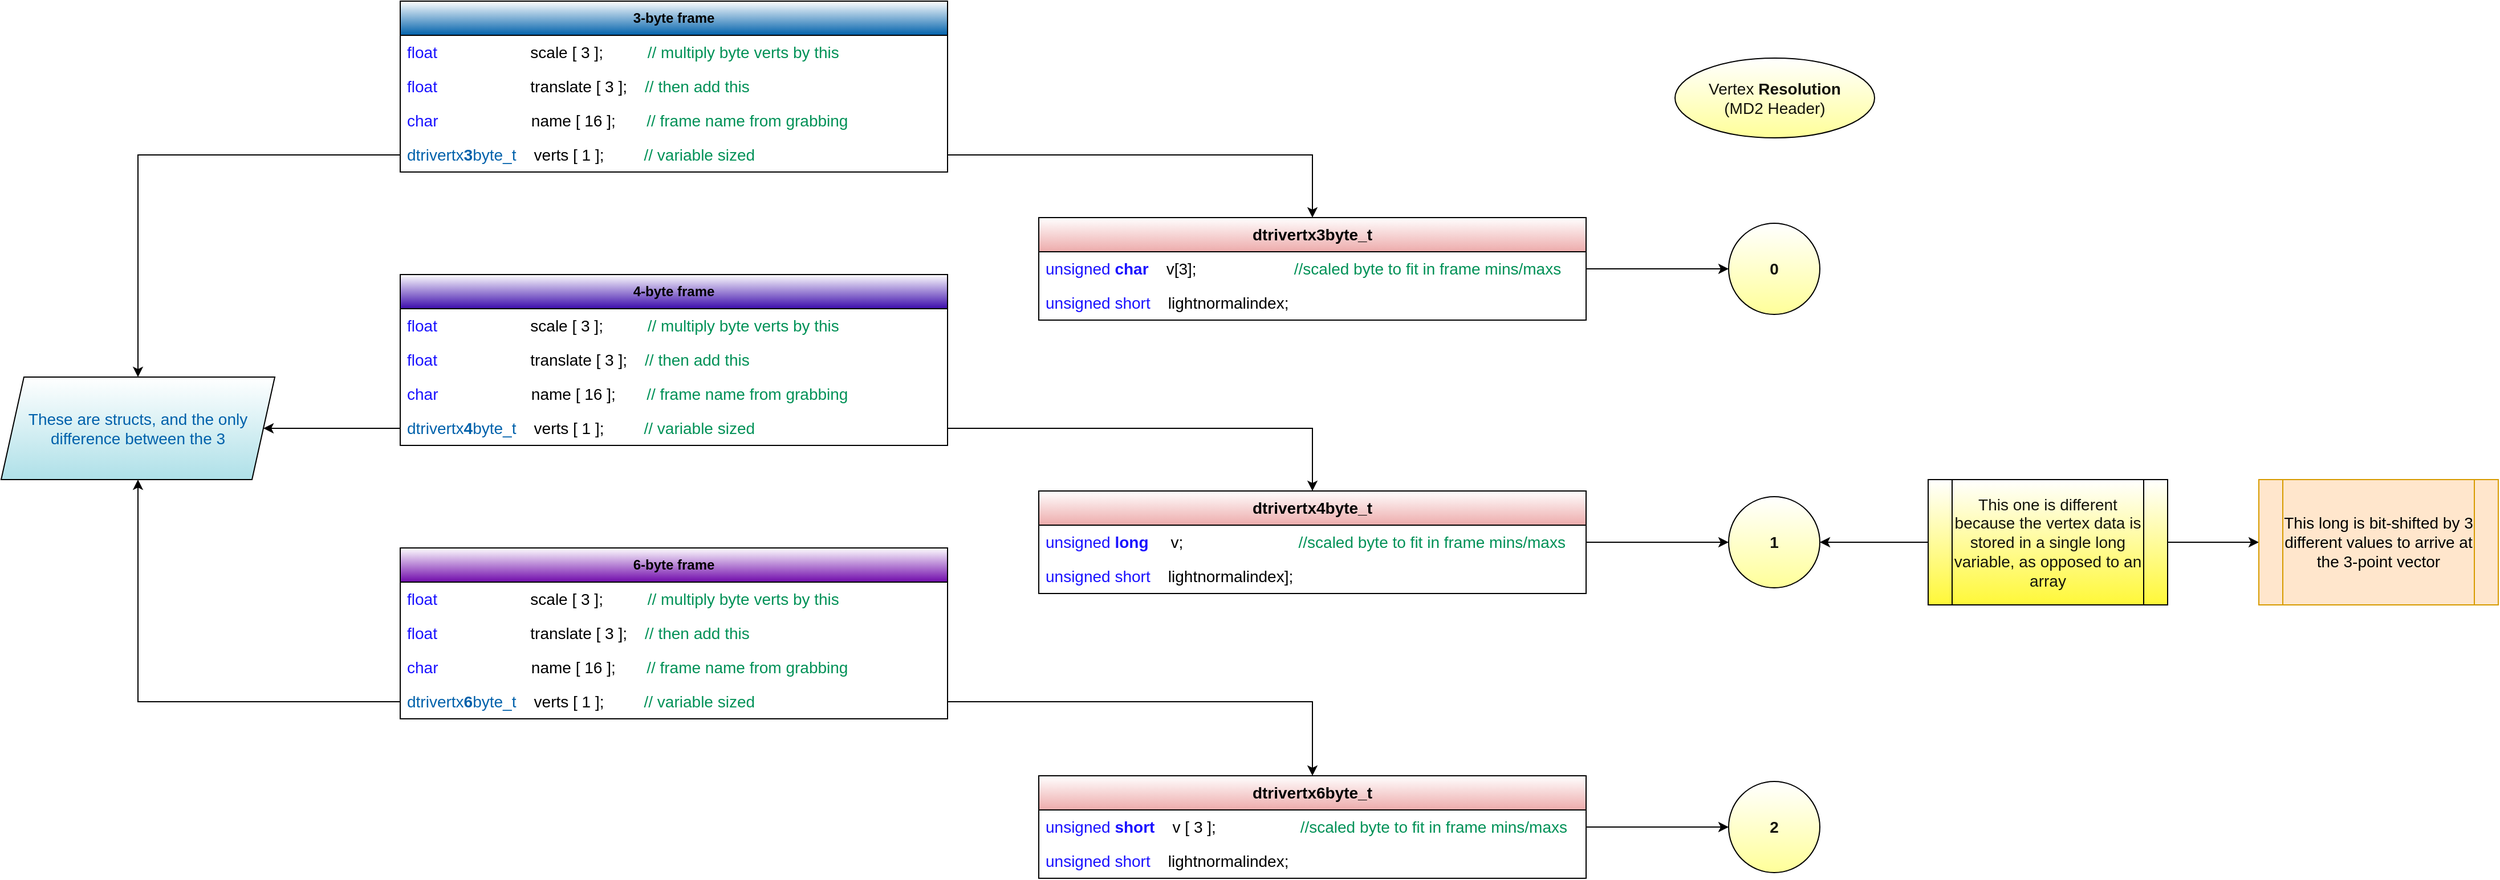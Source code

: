 <mxfile version="20.4.0" type="github">
  <diagram id="78aslCZPHnLV7ie905ju" name="Page-1">
    <mxGraphModel dx="2881" dy="1094" grid="1" gridSize="10" guides="1" tooltips="1" connect="1" arrows="1" fold="1" page="1" pageScale="1" pageWidth="850" pageHeight="1100" math="0" shadow="0">
      <root>
        <mxCell id="0" />
        <mxCell id="1" parent="0" />
        <mxCell id="Tm8wrHtLugqOGv2JygqX-1" value="&lt;b&gt;3-byte frame&lt;/b&gt;" style="swimlane;fontStyle=0;childLayout=stackLayout;horizontal=1;startSize=30;horizontalStack=0;resizeParent=1;resizeParentMax=0;resizeLast=0;collapsible=1;marginBottom=0;whiteSpace=wrap;html=1;gradientColor=#0061AB;" vertex="1" parent="1">
          <mxGeometry x="70" y="110" width="480" height="150" as="geometry" />
        </mxCell>
        <mxCell id="Tm8wrHtLugqOGv2JygqX-2" value="&lt;div style=&quot;font-size: 14px;&quot;&gt;&lt;font style=&quot;font-size: 14px;&quot; color=&quot;#1A12FF&quot;&gt;float&lt;/font&gt;&lt;font style=&quot;font-size: 14px;&quot;&gt;&amp;nbsp;&amp;nbsp; &amp;nbsp;&amp;nbsp;&amp;nbsp; &amp;nbsp;&amp;nbsp;&amp;nbsp;&amp;nbsp;&amp;nbsp;&amp;nbsp;&amp;nbsp;&amp;nbsp;&amp;nbsp;&amp;nbsp;&amp;nbsp;&amp;nbsp;&amp;nbsp; scale [ 3 ];&amp;nbsp;&amp;nbsp; &amp;nbsp;&amp;nbsp;&amp;nbsp; &amp;nbsp;&amp;nbsp; &lt;font color=&quot;#009157&quot;&gt;// multiply byte verts by this&lt;/font&gt;&lt;/font&gt;&lt;/div&gt;" style="text;strokeColor=none;fillColor=none;align=left;verticalAlign=middle;spacingLeft=4;spacingRight=4;overflow=hidden;points=[[0,0.5],[1,0.5]];portConstraint=eastwest;rotatable=0;whiteSpace=wrap;html=1;" vertex="1" parent="Tm8wrHtLugqOGv2JygqX-1">
          <mxGeometry y="30" width="480" height="30" as="geometry" />
        </mxCell>
        <mxCell id="Tm8wrHtLugqOGv2JygqX-3" value="&lt;font style=&quot;font-size: 14px;&quot; color=&quot;#1A12FF&quot;&gt;float&amp;nbsp;&lt;/font&gt;&lt;font style=&quot;font-size: 14px;&quot;&gt;&amp;nbsp; &amp;nbsp;&amp;nbsp;&amp;nbsp; &amp;nbsp;&amp;nbsp;&amp;nbsp;&amp;nbsp;&amp;nbsp;&amp;nbsp;&amp;nbsp;&amp;nbsp;&amp;nbsp;&amp;nbsp;&amp;nbsp;&amp;nbsp;&amp;nbsp; translate [ 3 ];&amp;nbsp;&amp;nbsp; &amp;nbsp;&lt;font color=&quot;#009157&quot;&gt;// then add this&lt;/font&gt;&lt;/font&gt;" style="text;strokeColor=none;fillColor=none;align=left;verticalAlign=middle;spacingLeft=4;spacingRight=4;overflow=hidden;points=[[0,0.5],[1,0.5]];portConstraint=eastwest;rotatable=0;whiteSpace=wrap;html=1;" vertex="1" parent="Tm8wrHtLugqOGv2JygqX-1">
          <mxGeometry y="60" width="480" height="30" as="geometry" />
        </mxCell>
        <mxCell id="Tm8wrHtLugqOGv2JygqX-4" value="&lt;font style=&quot;font-size: 14px;&quot; color=&quot;#1A12FF&quot;&gt;char&lt;/font&gt;&lt;font style=&quot;font-size: 14px;&quot;&gt;&amp;nbsp;&amp;nbsp; &amp;nbsp;&amp;nbsp;&amp;nbsp; &amp;nbsp;&amp;nbsp;&amp;nbsp;&amp;nbsp;&amp;nbsp;&amp;nbsp;&amp;nbsp;&amp;nbsp;&amp;nbsp;&amp;nbsp;&amp;nbsp;&amp;nbsp;&amp;nbsp; name [ 16 ];&amp;nbsp;&amp;nbsp; &amp;nbsp;&amp;nbsp;&amp;nbsp; &lt;font color=&quot;#009157&quot;&gt;// frame name from grabbing&lt;/font&gt;&lt;/font&gt;" style="text;strokeColor=none;fillColor=none;align=left;verticalAlign=middle;spacingLeft=4;spacingRight=4;overflow=hidden;points=[[0,0.5],[1,0.5]];portConstraint=eastwest;rotatable=0;whiteSpace=wrap;html=1;" vertex="1" parent="Tm8wrHtLugqOGv2JygqX-1">
          <mxGeometry y="90" width="480" height="30" as="geometry" />
        </mxCell>
        <mxCell id="Tm8wrHtLugqOGv2JygqX-5" value="&lt;font style=&quot;font-size: 14px;&quot; color=&quot;#0061AB&quot;&gt;dtrivertx&lt;b&gt;3&lt;/b&gt;byte_t&lt;/font&gt;&lt;font style=&quot;font-size: 14px;&quot;&gt;&lt;font color=&quot;#0061AB&quot;&gt;&amp;nbsp;&amp;nbsp; &amp;nbsp;&lt;/font&gt;verts [ 1 ];&amp;nbsp;&amp;nbsp; &amp;nbsp;&amp;nbsp;&amp;nbsp; &amp;nbsp; &lt;font color=&quot;#009157&quot;&gt;// variable sized&lt;/font&gt;&lt;/font&gt;" style="text;strokeColor=none;fillColor=none;align=left;verticalAlign=middle;spacingLeft=4;spacingRight=4;overflow=hidden;points=[[0,0.5],[1,0.5]];portConstraint=eastwest;rotatable=0;whiteSpace=wrap;html=1;" vertex="1" parent="Tm8wrHtLugqOGv2JygqX-1">
          <mxGeometry y="120" width="480" height="30" as="geometry" />
        </mxCell>
        <mxCell id="Tm8wrHtLugqOGv2JygqX-6" value="&lt;b&gt;4-byte frame&lt;/b&gt;" style="swimlane;fontStyle=0;childLayout=stackLayout;horizontal=1;startSize=30;horizontalStack=0;resizeParent=1;resizeParentMax=0;resizeLast=0;collapsible=1;marginBottom=0;whiteSpace=wrap;html=1;gradientColor=#3C0CAB;" vertex="1" parent="1">
          <mxGeometry x="70" y="350" width="480" height="150" as="geometry" />
        </mxCell>
        <mxCell id="Tm8wrHtLugqOGv2JygqX-7" value="&lt;div style=&quot;font-size: 14px;&quot;&gt;&lt;font style=&quot;font-size: 14px;&quot; color=&quot;#1A12FF&quot;&gt;float&lt;/font&gt;&lt;font style=&quot;font-size: 14px;&quot;&gt;&amp;nbsp;&amp;nbsp; &amp;nbsp;&amp;nbsp;&amp;nbsp; &amp;nbsp;&amp;nbsp;&amp;nbsp;&amp;nbsp;&amp;nbsp;&amp;nbsp;&amp;nbsp;&amp;nbsp;&amp;nbsp;&amp;nbsp;&amp;nbsp;&amp;nbsp;&amp;nbsp; scale [ 3 ];&amp;nbsp;&amp;nbsp; &amp;nbsp;&amp;nbsp;&amp;nbsp; &amp;nbsp;&amp;nbsp; &lt;font color=&quot;#009157&quot;&gt;// multiply byte verts by this&lt;/font&gt;&lt;/font&gt;&lt;/div&gt;" style="text;strokeColor=none;fillColor=none;align=left;verticalAlign=middle;spacingLeft=4;spacingRight=4;overflow=hidden;points=[[0,0.5],[1,0.5]];portConstraint=eastwest;rotatable=0;whiteSpace=wrap;html=1;" vertex="1" parent="Tm8wrHtLugqOGv2JygqX-6">
          <mxGeometry y="30" width="480" height="30" as="geometry" />
        </mxCell>
        <mxCell id="Tm8wrHtLugqOGv2JygqX-8" value="&lt;font style=&quot;font-size: 14px;&quot; color=&quot;#1A12FF&quot;&gt;float&amp;nbsp;&lt;/font&gt;&lt;font style=&quot;font-size: 14px;&quot;&gt;&amp;nbsp; &amp;nbsp;&amp;nbsp;&amp;nbsp; &amp;nbsp;&amp;nbsp;&amp;nbsp;&amp;nbsp;&amp;nbsp;&amp;nbsp;&amp;nbsp;&amp;nbsp;&amp;nbsp;&amp;nbsp;&amp;nbsp;&amp;nbsp;&amp;nbsp; translate [ 3 ];&amp;nbsp;&amp;nbsp; &amp;nbsp;&lt;font color=&quot;#009157&quot;&gt;// then add this&lt;/font&gt;&lt;/font&gt;" style="text;strokeColor=none;fillColor=none;align=left;verticalAlign=middle;spacingLeft=4;spacingRight=4;overflow=hidden;points=[[0,0.5],[1,0.5]];portConstraint=eastwest;rotatable=0;whiteSpace=wrap;html=1;" vertex="1" parent="Tm8wrHtLugqOGv2JygqX-6">
          <mxGeometry y="60" width="480" height="30" as="geometry" />
        </mxCell>
        <mxCell id="Tm8wrHtLugqOGv2JygqX-9" value="&lt;font style=&quot;font-size: 14px;&quot; color=&quot;#1A12FF&quot;&gt;char&lt;/font&gt;&lt;font style=&quot;font-size: 14px;&quot;&gt;&amp;nbsp;&amp;nbsp; &amp;nbsp;&amp;nbsp;&amp;nbsp; &amp;nbsp;&amp;nbsp;&amp;nbsp;&amp;nbsp;&amp;nbsp;&amp;nbsp;&amp;nbsp;&amp;nbsp;&amp;nbsp;&amp;nbsp;&amp;nbsp;&amp;nbsp;&amp;nbsp; name [ 16 ];&amp;nbsp;&amp;nbsp; &amp;nbsp;&amp;nbsp;&amp;nbsp; &lt;font color=&quot;#009157&quot;&gt;// frame name from grabbing&lt;/font&gt;&lt;/font&gt;" style="text;strokeColor=none;fillColor=none;align=left;verticalAlign=middle;spacingLeft=4;spacingRight=4;overflow=hidden;points=[[0,0.5],[1,0.5]];portConstraint=eastwest;rotatable=0;whiteSpace=wrap;html=1;" vertex="1" parent="Tm8wrHtLugqOGv2JygqX-6">
          <mxGeometry y="90" width="480" height="30" as="geometry" />
        </mxCell>
        <mxCell id="Tm8wrHtLugqOGv2JygqX-10" value="&lt;font style=&quot;font-size: 14px;&quot; color=&quot;#0061AB&quot;&gt;dtrivertx&lt;b&gt;4&lt;/b&gt;byte_t&lt;/font&gt;&lt;font style=&quot;font-size: 14px;&quot;&gt;&lt;font color=&quot;#0061AB&quot;&gt;&amp;nbsp;&amp;nbsp; &amp;nbsp;&lt;/font&gt;verts [ 1 ];&amp;nbsp;&amp;nbsp; &amp;nbsp;&amp;nbsp;&amp;nbsp; &amp;nbsp; &lt;font color=&quot;#009157&quot;&gt;// variable sized&lt;/font&gt;&lt;/font&gt;" style="text;strokeColor=none;fillColor=none;align=left;verticalAlign=middle;spacingLeft=4;spacingRight=4;overflow=hidden;points=[[0,0.5],[1,0.5]];portConstraint=eastwest;rotatable=0;whiteSpace=wrap;html=1;" vertex="1" parent="Tm8wrHtLugqOGv2JygqX-6">
          <mxGeometry y="120" width="480" height="30" as="geometry" />
        </mxCell>
        <mxCell id="Tm8wrHtLugqOGv2JygqX-11" value="&lt;div&gt;&lt;b&gt;6-byte frame&lt;/b&gt;&lt;/div&gt;" style="swimlane;fontStyle=0;childLayout=stackLayout;horizontal=1;startSize=30;horizontalStack=0;resizeParent=1;resizeParentMax=0;resizeLast=0;collapsible=1;marginBottom=0;whiteSpace=wrap;html=1;gradientColor=#700AAB;" vertex="1" parent="1">
          <mxGeometry x="70" y="590" width="480" height="150" as="geometry" />
        </mxCell>
        <mxCell id="Tm8wrHtLugqOGv2JygqX-12" value="&lt;div style=&quot;font-size: 14px;&quot;&gt;&lt;font style=&quot;font-size: 14px;&quot; color=&quot;#1A12FF&quot;&gt;float&lt;/font&gt;&lt;font style=&quot;font-size: 14px;&quot;&gt;&amp;nbsp;&amp;nbsp; &amp;nbsp;&amp;nbsp;&amp;nbsp; &amp;nbsp;&amp;nbsp;&amp;nbsp;&amp;nbsp;&amp;nbsp;&amp;nbsp;&amp;nbsp;&amp;nbsp;&amp;nbsp;&amp;nbsp;&amp;nbsp;&amp;nbsp;&amp;nbsp; scale [ 3 ];&amp;nbsp;&amp;nbsp; &amp;nbsp;&amp;nbsp;&amp;nbsp; &amp;nbsp;&amp;nbsp; &lt;font color=&quot;#009157&quot;&gt;// multiply byte verts by this&lt;/font&gt;&lt;/font&gt;&lt;/div&gt;" style="text;strokeColor=none;fillColor=none;align=left;verticalAlign=middle;spacingLeft=4;spacingRight=4;overflow=hidden;points=[[0,0.5],[1,0.5]];portConstraint=eastwest;rotatable=0;whiteSpace=wrap;html=1;" vertex="1" parent="Tm8wrHtLugqOGv2JygqX-11">
          <mxGeometry y="30" width="480" height="30" as="geometry" />
        </mxCell>
        <mxCell id="Tm8wrHtLugqOGv2JygqX-13" value="&lt;font style=&quot;font-size: 14px;&quot; color=&quot;#1A12FF&quot;&gt;float&amp;nbsp;&lt;/font&gt;&lt;font style=&quot;font-size: 14px;&quot;&gt;&amp;nbsp; &amp;nbsp;&amp;nbsp;&amp;nbsp; &amp;nbsp;&amp;nbsp;&amp;nbsp;&amp;nbsp;&amp;nbsp;&amp;nbsp;&amp;nbsp;&amp;nbsp;&amp;nbsp;&amp;nbsp;&amp;nbsp;&amp;nbsp;&amp;nbsp; translate [ 3 ];&amp;nbsp;&amp;nbsp; &amp;nbsp;&lt;font color=&quot;#009157&quot;&gt;// then add this&lt;/font&gt;&lt;/font&gt;" style="text;strokeColor=none;fillColor=none;align=left;verticalAlign=middle;spacingLeft=4;spacingRight=4;overflow=hidden;points=[[0,0.5],[1,0.5]];portConstraint=eastwest;rotatable=0;whiteSpace=wrap;html=1;" vertex="1" parent="Tm8wrHtLugqOGv2JygqX-11">
          <mxGeometry y="60" width="480" height="30" as="geometry" />
        </mxCell>
        <mxCell id="Tm8wrHtLugqOGv2JygqX-14" value="&lt;font style=&quot;font-size: 14px;&quot; color=&quot;#1A12FF&quot;&gt;char&lt;/font&gt;&lt;font style=&quot;font-size: 14px;&quot;&gt;&amp;nbsp;&amp;nbsp; &amp;nbsp;&amp;nbsp;&amp;nbsp; &amp;nbsp;&amp;nbsp;&amp;nbsp;&amp;nbsp;&amp;nbsp;&amp;nbsp;&amp;nbsp;&amp;nbsp;&amp;nbsp;&amp;nbsp;&amp;nbsp;&amp;nbsp;&amp;nbsp; name [ 16 ];&amp;nbsp;&amp;nbsp; &amp;nbsp;&amp;nbsp;&amp;nbsp; &lt;font color=&quot;#009157&quot;&gt;// frame name from grabbing&lt;/font&gt;&lt;/font&gt;" style="text;strokeColor=none;fillColor=none;align=left;verticalAlign=middle;spacingLeft=4;spacingRight=4;overflow=hidden;points=[[0,0.5],[1,0.5]];portConstraint=eastwest;rotatable=0;whiteSpace=wrap;html=1;" vertex="1" parent="Tm8wrHtLugqOGv2JygqX-11">
          <mxGeometry y="90" width="480" height="30" as="geometry" />
        </mxCell>
        <mxCell id="Tm8wrHtLugqOGv2JygqX-15" value="&lt;font style=&quot;font-size: 14px;&quot; color=&quot;#0061AB&quot;&gt;dtrivertx&lt;b&gt;6&lt;/b&gt;byte_t&lt;/font&gt;&lt;font style=&quot;font-size: 14px;&quot;&gt;&lt;font color=&quot;#0061AB&quot;&gt;&amp;nbsp;&amp;nbsp; &amp;nbsp;&lt;/font&gt;verts [ 1 ];&amp;nbsp;&amp;nbsp; &amp;nbsp;&amp;nbsp;&amp;nbsp; &amp;nbsp; &lt;font color=&quot;#009157&quot;&gt;// variable sized&lt;/font&gt;&lt;/font&gt;" style="text;strokeColor=none;fillColor=none;align=left;verticalAlign=middle;spacingLeft=4;spacingRight=4;overflow=hidden;points=[[0,0.5],[1,0.5]];portConstraint=eastwest;rotatable=0;whiteSpace=wrap;html=1;" vertex="1" parent="Tm8wrHtLugqOGv2JygqX-11">
          <mxGeometry y="120" width="480" height="30" as="geometry" />
        </mxCell>
        <mxCell id="Tm8wrHtLugqOGv2JygqX-16" value="These are structs, and the only difference between the 3" style="shape=parallelogram;perimeter=parallelogramPerimeter;whiteSpace=wrap;html=1;fixedSize=1;fontSize=14;fontColor=#0061AB;gradientColor=#AEE0E8;" vertex="1" parent="1">
          <mxGeometry x="-280" y="440" width="240" height="90" as="geometry" />
        </mxCell>
        <mxCell id="Tm8wrHtLugqOGv2JygqX-17" style="edgeStyle=orthogonalEdgeStyle;rounded=0;orthogonalLoop=1;jettySize=auto;html=1;fontSize=14;fontColor=#0061AB;" edge="1" parent="1" source="Tm8wrHtLugqOGv2JygqX-5" target="Tm8wrHtLugqOGv2JygqX-16">
          <mxGeometry relative="1" as="geometry" />
        </mxCell>
        <mxCell id="Tm8wrHtLugqOGv2JygqX-18" style="edgeStyle=orthogonalEdgeStyle;rounded=0;orthogonalLoop=1;jettySize=auto;html=1;fontSize=14;fontColor=#0061AB;" edge="1" parent="1" source="Tm8wrHtLugqOGv2JygqX-10" target="Tm8wrHtLugqOGv2JygqX-16">
          <mxGeometry relative="1" as="geometry" />
        </mxCell>
        <mxCell id="Tm8wrHtLugqOGv2JygqX-19" style="edgeStyle=orthogonalEdgeStyle;rounded=0;orthogonalLoop=1;jettySize=auto;html=1;entryX=0.5;entryY=1;entryDx=0;entryDy=0;fontSize=14;fontColor=#0061AB;" edge="1" parent="1" source="Tm8wrHtLugqOGv2JygqX-15" target="Tm8wrHtLugqOGv2JygqX-16">
          <mxGeometry relative="1" as="geometry" />
        </mxCell>
        <mxCell id="Tm8wrHtLugqOGv2JygqX-20" value="dtrivertx6byte_t" style="swimlane;fontStyle=1;childLayout=stackLayout;horizontal=1;startSize=30;horizontalStack=0;resizeParent=1;resizeParentMax=0;resizeLast=0;collapsible=1;marginBottom=0;whiteSpace=wrap;html=1;gradientColor=#EDABAB;fontSize=14;" vertex="1" parent="1">
          <mxGeometry x="630" y="790" width="480" height="90" as="geometry" />
        </mxCell>
        <mxCell id="Tm8wrHtLugqOGv2JygqX-21" value="&lt;div style=&quot;font-size: 14px;&quot;&gt;&lt;font color=&quot;#1A12FF&quot;&gt;unsigned &lt;b&gt;short&lt;/b&gt;&lt;/font&gt;&lt;font style=&quot;font-size: 14px;&quot;&gt;&lt;b&gt; &lt;/b&gt;&amp;nbsp;&amp;nbsp; v [ 3 ];&amp;nbsp;&amp;nbsp; &amp;nbsp;&amp;nbsp;&amp;nbsp; &amp;nbsp;&amp;nbsp;&amp;nbsp;&amp;nbsp;&amp;nbsp;&amp;nbsp;&amp;nbsp;&amp;nbsp;&amp;nbsp;&amp;nbsp;&amp;nbsp; &lt;font color=&quot;#009157&quot;&gt;//scaled byte to fit in frame mins/maxs&lt;br&gt;&lt;/font&gt;&lt;/font&gt;&lt;/div&gt;" style="text;strokeColor=none;fillColor=none;align=left;verticalAlign=middle;spacingLeft=4;spacingRight=4;overflow=hidden;points=[[0,0.5],[1,0.5]];portConstraint=eastwest;rotatable=0;whiteSpace=wrap;html=1;" vertex="1" parent="Tm8wrHtLugqOGv2JygqX-20">
          <mxGeometry y="30" width="480" height="30" as="geometry" />
        </mxCell>
        <mxCell id="Tm8wrHtLugqOGv2JygqX-22" value="&lt;font style=&quot;font-size: 14px;&quot; color=&quot;#1A12FF&quot;&gt;unsigned short &lt;/font&gt;&lt;font style=&quot;font-size: 14px;&quot;&gt;&amp;nbsp;&amp;nbsp; lightnormalindex;&lt;/font&gt;" style="text;strokeColor=none;fillColor=none;align=left;verticalAlign=middle;spacingLeft=4;spacingRight=4;overflow=hidden;points=[[0,0.5],[1,0.5]];portConstraint=eastwest;rotatable=0;whiteSpace=wrap;html=1;" vertex="1" parent="Tm8wrHtLugqOGv2JygqX-20">
          <mxGeometry y="60" width="480" height="30" as="geometry" />
        </mxCell>
        <mxCell id="Tm8wrHtLugqOGv2JygqX-23" style="edgeStyle=orthogonalEdgeStyle;rounded=0;orthogonalLoop=1;jettySize=auto;html=1;entryX=0.5;entryY=0;entryDx=0;entryDy=0;fontSize=14;fontColor=#0061AB;" edge="1" parent="1" source="Tm8wrHtLugqOGv2JygqX-15" target="Tm8wrHtLugqOGv2JygqX-20">
          <mxGeometry relative="1" as="geometry" />
        </mxCell>
        <mxCell id="Tm8wrHtLugqOGv2JygqX-24" value="dtrivertx4byte_t" style="swimlane;fontStyle=1;childLayout=stackLayout;horizontal=1;startSize=30;horizontalStack=0;resizeParent=1;resizeParentMax=0;resizeLast=0;collapsible=1;marginBottom=0;whiteSpace=wrap;html=1;gradientColor=#EDABAB;fontSize=14;" vertex="1" parent="1">
          <mxGeometry x="630" y="540" width="480" height="90" as="geometry" />
        </mxCell>
        <mxCell id="Tm8wrHtLugqOGv2JygqX-25" value="&lt;div style=&quot;font-size: 14px;&quot;&gt;&lt;font color=&quot;#1A12FF&quot;&gt;unsigned &lt;b&gt;long&lt;/b&gt;&amp;nbsp;&amp;nbsp;&amp;nbsp;&amp;nbsp; &lt;/font&gt;&lt;font style=&quot;font-size: 14px;&quot;&gt;v;&amp;nbsp;&amp;nbsp; &amp;nbsp;&amp;nbsp;&amp;nbsp; &amp;nbsp;&amp;nbsp;&amp;nbsp;&amp;nbsp;&amp;nbsp;&amp;nbsp;&amp;nbsp;&amp;nbsp;&amp;nbsp;&amp;nbsp;&amp;nbsp;&amp;nbsp;&amp;nbsp;&amp;nbsp;&amp;nbsp;&amp;nbsp;&amp;nbsp;&amp;nbsp; &lt;font color=&quot;#009157&quot;&gt;//scaled byte to fit in frame mins/maxs&lt;br&gt;&lt;/font&gt;&lt;/font&gt;&lt;/div&gt;" style="text;strokeColor=none;fillColor=none;align=left;verticalAlign=middle;spacingLeft=4;spacingRight=4;overflow=hidden;points=[[0,0.5],[1,0.5]];portConstraint=eastwest;rotatable=0;whiteSpace=wrap;html=1;" vertex="1" parent="Tm8wrHtLugqOGv2JygqX-24">
          <mxGeometry y="30" width="480" height="30" as="geometry" />
        </mxCell>
        <mxCell id="Tm8wrHtLugqOGv2JygqX-26" value="&lt;font style=&quot;font-size: 14px;&quot; color=&quot;#1A12FF&quot;&gt;unsigned short &lt;/font&gt;&lt;font style=&quot;font-size: 14px;&quot;&gt;&amp;nbsp;&amp;nbsp; lightnormalindex];&lt;/font&gt;" style="text;strokeColor=none;fillColor=none;align=left;verticalAlign=middle;spacingLeft=4;spacingRight=4;overflow=hidden;points=[[0,0.5],[1,0.5]];portConstraint=eastwest;rotatable=0;whiteSpace=wrap;html=1;" vertex="1" parent="Tm8wrHtLugqOGv2JygqX-24">
          <mxGeometry y="60" width="480" height="30" as="geometry" />
        </mxCell>
        <mxCell id="Tm8wrHtLugqOGv2JygqX-27" style="edgeStyle=orthogonalEdgeStyle;rounded=0;orthogonalLoop=1;jettySize=auto;html=1;entryX=0.5;entryY=0;entryDx=0;entryDy=0;fontSize=14;fontColor=#0061AB;" edge="1" parent="1" source="Tm8wrHtLugqOGv2JygqX-10" target="Tm8wrHtLugqOGv2JygqX-24">
          <mxGeometry relative="1" as="geometry" />
        </mxCell>
        <mxCell id="Tm8wrHtLugqOGv2JygqX-28" style="edgeStyle=orthogonalEdgeStyle;rounded=0;orthogonalLoop=1;jettySize=auto;html=1;entryX=0;entryY=0.5;entryDx=0;entryDy=0;fontSize=14;fontColor=#14140C;" edge="1" parent="1" source="Tm8wrHtLugqOGv2JygqX-29" target="Tm8wrHtLugqOGv2JygqX-34">
          <mxGeometry relative="1" as="geometry" />
        </mxCell>
        <mxCell id="Tm8wrHtLugqOGv2JygqX-29" value="dtrivertx3byte_t" style="swimlane;fontStyle=1;childLayout=stackLayout;horizontal=1;startSize=30;horizontalStack=0;resizeParent=1;resizeParentMax=0;resizeLast=0;collapsible=1;marginBottom=0;whiteSpace=wrap;html=1;gradientColor=#EDABAB;fontSize=14;" vertex="1" parent="1">
          <mxGeometry x="630" y="300" width="480" height="90" as="geometry" />
        </mxCell>
        <mxCell id="Tm8wrHtLugqOGv2JygqX-30" value="&lt;div style=&quot;font-size: 14px;&quot;&gt;&lt;font color=&quot;#1A12FF&quot;&gt;unsigned &lt;b&gt;char&lt;/b&gt;&amp;nbsp;&amp;nbsp;&amp;nbsp; &lt;/font&gt;&lt;font style=&quot;font-size: 14px;&quot;&gt;v[3];&amp;nbsp;&amp;nbsp; &amp;nbsp;&amp;nbsp;&amp;nbsp; &amp;nbsp;&amp;nbsp;&amp;nbsp;&amp;nbsp;&amp;nbsp;&amp;nbsp;&amp;nbsp;&amp;nbsp;&amp;nbsp;&amp;nbsp;&amp;nbsp;&amp;nbsp;&amp;nbsp;&amp;nbsp; &lt;font color=&quot;#009157&quot;&gt;//scaled byte to fit in frame mins/maxs&lt;br&gt;&lt;/font&gt;&lt;/font&gt;&lt;/div&gt;" style="text;strokeColor=none;fillColor=none;align=left;verticalAlign=middle;spacingLeft=4;spacingRight=4;overflow=hidden;points=[[0,0.5],[1,0.5]];portConstraint=eastwest;rotatable=0;whiteSpace=wrap;html=1;" vertex="1" parent="Tm8wrHtLugqOGv2JygqX-29">
          <mxGeometry y="30" width="480" height="30" as="geometry" />
        </mxCell>
        <mxCell id="Tm8wrHtLugqOGv2JygqX-31" value="&lt;font style=&quot;font-size: 14px;&quot; color=&quot;#1A12FF&quot;&gt;unsigned short &lt;/font&gt;&lt;font style=&quot;font-size: 14px;&quot;&gt;&amp;nbsp;&amp;nbsp; lightnormalindex;&lt;/font&gt;" style="text;strokeColor=none;fillColor=none;align=left;verticalAlign=middle;spacingLeft=4;spacingRight=4;overflow=hidden;points=[[0,0.5],[1,0.5]];portConstraint=eastwest;rotatable=0;whiteSpace=wrap;html=1;" vertex="1" parent="Tm8wrHtLugqOGv2JygqX-29">
          <mxGeometry y="60" width="480" height="30" as="geometry" />
        </mxCell>
        <mxCell id="Tm8wrHtLugqOGv2JygqX-32" style="edgeStyle=orthogonalEdgeStyle;rounded=0;orthogonalLoop=1;jettySize=auto;html=1;entryX=0.5;entryY=0;entryDx=0;entryDy=0;fontSize=14;fontColor=#0061AB;" edge="1" parent="1" source="Tm8wrHtLugqOGv2JygqX-5" target="Tm8wrHtLugqOGv2JygqX-29">
          <mxGeometry relative="1" as="geometry" />
        </mxCell>
        <mxCell id="Tm8wrHtLugqOGv2JygqX-33" value="Vertex &lt;b&gt;Resolution&lt;br&gt;&lt;/b&gt;(MD2 Header)&lt;b&gt;&lt;br&gt;&lt;/b&gt;" style="ellipse;whiteSpace=wrap;html=1;fontSize=14;fontColor=#14140C;gradientColor=#FFFF99;" vertex="1" parent="1">
          <mxGeometry x="1188" y="160" width="175" height="70" as="geometry" />
        </mxCell>
        <mxCell id="Tm8wrHtLugqOGv2JygqX-34" value="0" style="ellipse;whiteSpace=wrap;html=1;aspect=fixed;fontSize=14;fontColor=#14140C;gradientColor=#FFFF99;fontStyle=1" vertex="1" parent="1">
          <mxGeometry x="1235" y="305" width="80" height="80" as="geometry" />
        </mxCell>
        <mxCell id="Tm8wrHtLugqOGv2JygqX-35" value="1" style="ellipse;whiteSpace=wrap;html=1;aspect=fixed;fontSize=14;fontColor=#14140C;gradientColor=#FFFF99;fontStyle=1" vertex="1" parent="1">
          <mxGeometry x="1235" y="545" width="80" height="80" as="geometry" />
        </mxCell>
        <mxCell id="Tm8wrHtLugqOGv2JygqX-36" value="2" style="ellipse;whiteSpace=wrap;html=1;aspect=fixed;fontSize=14;fontColor=#14140C;gradientColor=#FFFF99;fontStyle=1" vertex="1" parent="1">
          <mxGeometry x="1235" y="795" width="80" height="80" as="geometry" />
        </mxCell>
        <mxCell id="Tm8wrHtLugqOGv2JygqX-37" style="edgeStyle=orthogonalEdgeStyle;rounded=0;orthogonalLoop=1;jettySize=auto;html=1;fontSize=14;fontColor=#14140C;" edge="1" parent="1" source="Tm8wrHtLugqOGv2JygqX-25" target="Tm8wrHtLugqOGv2JygqX-35">
          <mxGeometry relative="1" as="geometry" />
        </mxCell>
        <mxCell id="Tm8wrHtLugqOGv2JygqX-38" style="edgeStyle=orthogonalEdgeStyle;rounded=0;orthogonalLoop=1;jettySize=auto;html=1;fontSize=14;fontColor=#14140C;" edge="1" parent="1" source="Tm8wrHtLugqOGv2JygqX-21" target="Tm8wrHtLugqOGv2JygqX-36">
          <mxGeometry relative="1" as="geometry" />
        </mxCell>
        <mxCell id="Tm8wrHtLugqOGv2JygqX-39" style="edgeStyle=orthogonalEdgeStyle;rounded=0;orthogonalLoop=1;jettySize=auto;html=1;fontSize=14;fontColor=#14140C;" edge="1" parent="1" source="Tm8wrHtLugqOGv2JygqX-41" target="Tm8wrHtLugqOGv2JygqX-35">
          <mxGeometry relative="1" as="geometry" />
        </mxCell>
        <mxCell id="Tm8wrHtLugqOGv2JygqX-40" style="edgeStyle=orthogonalEdgeStyle;rounded=0;orthogonalLoop=1;jettySize=auto;html=1;entryX=0;entryY=0.5;entryDx=0;entryDy=0;fontSize=14;fontColor=#14140C;" edge="1" parent="1" source="Tm8wrHtLugqOGv2JygqX-41" target="Tm8wrHtLugqOGv2JygqX-42">
          <mxGeometry relative="1" as="geometry" />
        </mxCell>
        <mxCell id="Tm8wrHtLugqOGv2JygqX-41" value="This one is different because the vertex data is stored in a single long variable, as opposed to an array" style="shape=process;whiteSpace=wrap;html=1;backgroundOutline=1;fontSize=14;fontColor=#14140C;gradientColor=#FFF838;" vertex="1" parent="1">
          <mxGeometry x="1410" y="530" width="210" height="110" as="geometry" />
        </mxCell>
        <mxCell id="Tm8wrHtLugqOGv2JygqX-42" value="This long is bit-shifted by 3 different values to arrive at the 3-point vector" style="shape=process;whiteSpace=wrap;html=1;backgroundOutline=1;fontSize=14;fillColor=#ffe6cc;strokeColor=#d79b00;" vertex="1" parent="1">
          <mxGeometry x="1700" y="530" width="210" height="110" as="geometry" />
        </mxCell>
      </root>
    </mxGraphModel>
  </diagram>
</mxfile>
